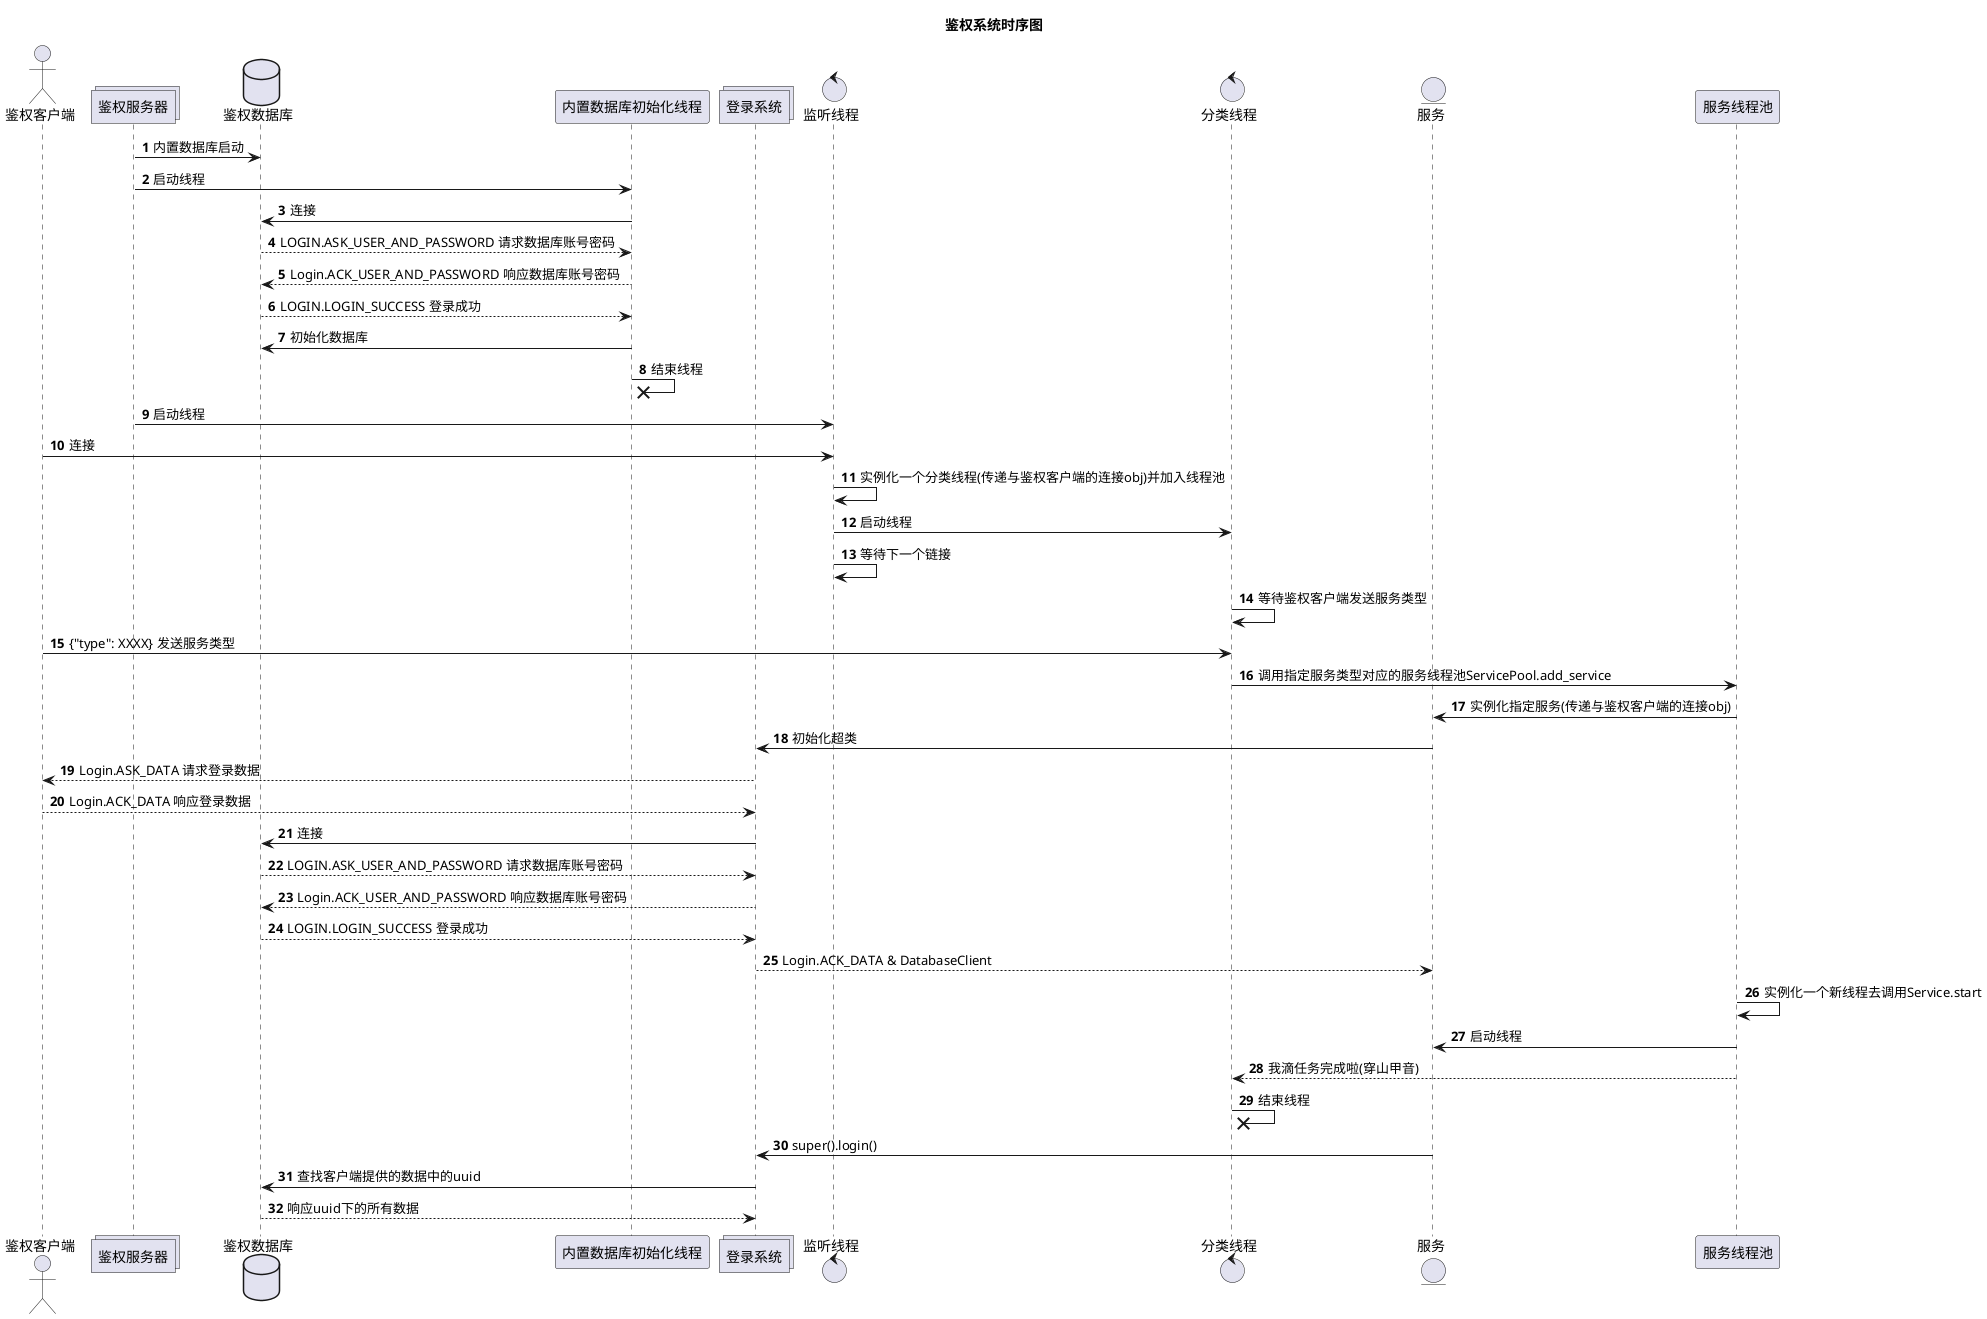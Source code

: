 @startuml
'https://plantuml.com/sequence-diagram

autonumber
title 鉴权系统时序图

'鉴权服务器初始化
actor 鉴权客户端
collections 鉴权服务器
database 鉴权数据库
鉴权服务器 -> 鉴权数据库: 内置数据库启动
鉴权服务器 -> 内置数据库初始化线程: 启动线程
内置数据库初始化线程 -> 鉴权数据库: 连接
鉴权数据库 --> 内置数据库初始化线程: LOGIN.ASK_USER_AND_PASSWORD 请求数据库账号密码
内置数据库初始化线程 --> 鉴权数据库: Login.ACK_USER_AND_PASSWORD 响应数据库账号密码
鉴权数据库 --> 内置数据库初始化线程: LOGIN.LOGIN_SUCCESS 登录成功
内置数据库初始化线程 -> 鉴权数据库: 初始化数据库
内置数据库初始化线程 -x 内置数据库初始化线程: 结束线程

collections 登录系统
control 监听线程
control 分类线程
鉴权服务器 -> 监听线程: 启动线程
'鉴权服务器初始化结束

鉴权客户端 -> 监听线程: 连接
监听线程 -> 监听线程: 实例化一个分类线程(传递与鉴权客户端的连接obj)并加入线程池
监听线程 -> 分类线程: 启动线程
监听线程 -> 监听线程: 等待下一个链接
分类线程 -> 分类线程: 等待鉴权客户端发送服务类型
鉴权客户端 -> 分类线程: {"type": XXXX} 发送服务类型
entity 服务
分类线程 -> 服务线程池: 调用指定服务类型对应的服务线程池ServicePool.add_service
服务线程池 -> 服务: 实例化指定服务(传递与鉴权客户端的连接obj)
服务 -> 登录系统: 初始化超类
登录系统 --> 鉴权客户端: Login.ASK_DATA 请求登录数据
鉴权客户端 --> 登录系统: Login.ACK_DATA 响应登录数据
登录系统 -> 鉴权数据库: 连接
鉴权数据库 --> 登录系统: LOGIN.ASK_USER_AND_PASSWORD 请求数据库账号密码
登录系统 --> 鉴权数据库: Login.ACK_USER_AND_PASSWORD 响应数据库账号密码
鉴权数据库 --> 登录系统: LOGIN.LOGIN_SUCCESS 登录成功
登录系统 --> 服务: Login.ACK_DATA & DatabaseClient
服务线程池 -> 服务线程池: 实例化一个新线程去调用Service.start
服务线程池 -> 服务: 启动线程
服务线程池 --> 分类线程: 我滴任务完成啦(穿山甲音)
分类线程 -x 分类线程: 结束线程
服务 -> 登录系统: super().login()
登录系统 -> 鉴权数据库: 查找客户端提供的数据中的uuid
鉴权数据库 --> 登录系统: 响应uuid下的所有数据



@enduml

